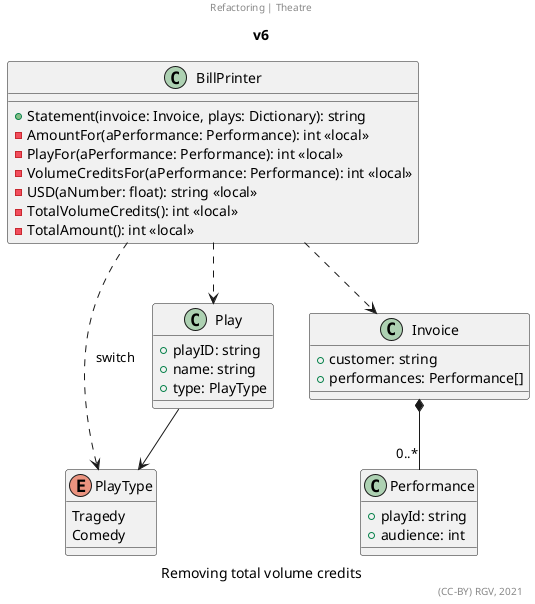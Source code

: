 @startuml
title v6
center header Refactoring | Theatre
'''''''''''''
allowmixing
'''''''''''''

enum PlayType{
    Tragedy
    Comedy
}

class Performance{
    +playId: string
    +audience: int
}

class Invoice{
    +customer: string
    +performances: Performance[]
}

class Play{
    +playID: string
    +name: string
    +type: PlayType
}

class BillPrinter{
    +Statement(invoice: Invoice, plays: Dictionary): string 
    -AmountFor(aPerformance: Performance): int <<local>>
    -PlayFor(aPerformance: Performance): int <<local>>
    -VolumeCreditsFor(aPerformance: Performance): int <<local>>
    -USD(aNumber: float): string <<local>>
    -TotalVolumeCredits(): int <<local>>
    -TotalAmount(): int <<local>>
}

'''''''''''''

Play --> PlayType
Invoice *-- "0..*" Performance

BillPrinter ..> Invoice
BillPrinter ..> Play
BillPrinter ..> PlayType : switch


'''''''''''''
'''''''''''''
caption Removing total volume credits
right footer (CC-BY) RGV, 2021
@enduml